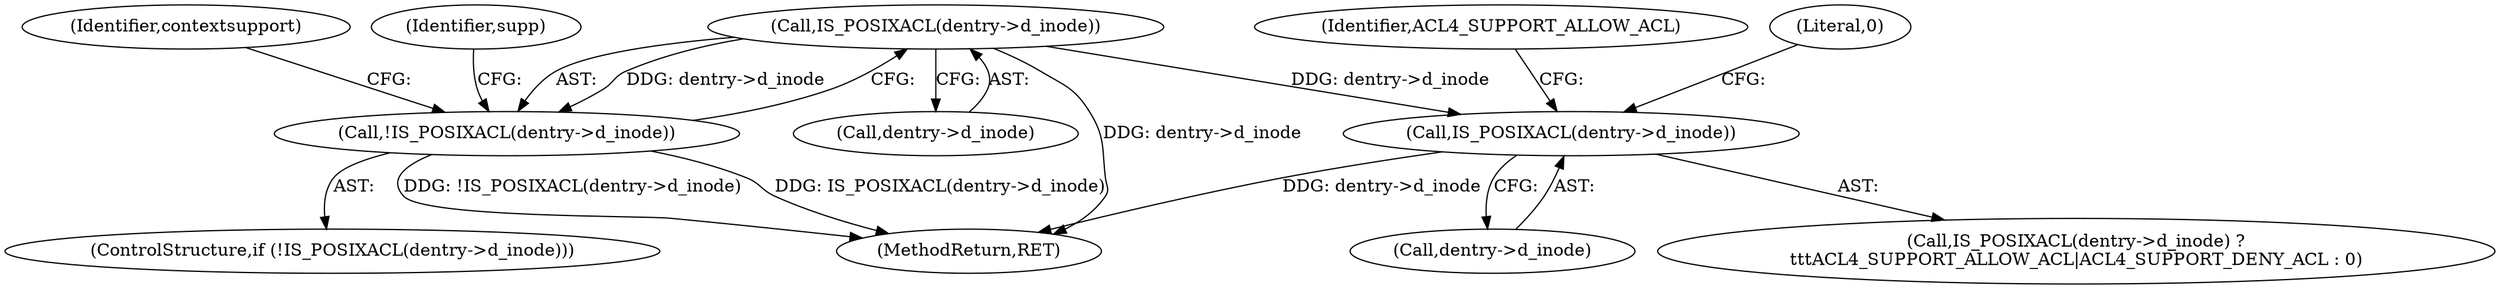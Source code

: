 digraph "0_linux_c70422f760c120480fee4de6c38804c72aa26bc1_12@pointer" {
"1000430" [label="(Call,IS_POSIXACL(dentry->d_inode))"];
"1000429" [label="(Call,!IS_POSIXACL(dentry->d_inode))"];
"1000986" [label="(Call,IS_POSIXACL(dentry->d_inode))"];
"1000428" [label="(ControlStructure,if (!IS_POSIXACL(dentry->d_inode)))"];
"1000441" [label="(Identifier,contextsupport)"];
"1000991" [label="(Identifier,ACL4_SUPPORT_ALLOW_ACL)"];
"1000429" [label="(Call,!IS_POSIXACL(dentry->d_inode))"];
"1000431" [label="(Call,dentry->d_inode)"];
"1000987" [label="(Call,dentry->d_inode)"];
"1000985" [label="(Call,IS_POSIXACL(dentry->d_inode) ?\n\t\t\tACL4_SUPPORT_ALLOW_ACL|ACL4_SUPPORT_DENY_ACL : 0)"];
"1000993" [label="(Literal,0)"];
"1000430" [label="(Call,IS_POSIXACL(dentry->d_inode))"];
"1000436" [label="(Identifier,supp)"];
"1001934" [label="(MethodReturn,RET)"];
"1000986" [label="(Call,IS_POSIXACL(dentry->d_inode))"];
"1000430" -> "1000429"  [label="AST: "];
"1000430" -> "1000431"  [label="CFG: "];
"1000431" -> "1000430"  [label="AST: "];
"1000429" -> "1000430"  [label="CFG: "];
"1000430" -> "1001934"  [label="DDG: dentry->d_inode"];
"1000430" -> "1000429"  [label="DDG: dentry->d_inode"];
"1000430" -> "1000986"  [label="DDG: dentry->d_inode"];
"1000429" -> "1000428"  [label="AST: "];
"1000436" -> "1000429"  [label="CFG: "];
"1000441" -> "1000429"  [label="CFG: "];
"1000429" -> "1001934"  [label="DDG: IS_POSIXACL(dentry->d_inode)"];
"1000429" -> "1001934"  [label="DDG: !IS_POSIXACL(dentry->d_inode)"];
"1000986" -> "1000985"  [label="AST: "];
"1000986" -> "1000987"  [label="CFG: "];
"1000987" -> "1000986"  [label="AST: "];
"1000991" -> "1000986"  [label="CFG: "];
"1000993" -> "1000986"  [label="CFG: "];
"1000986" -> "1001934"  [label="DDG: dentry->d_inode"];
}
